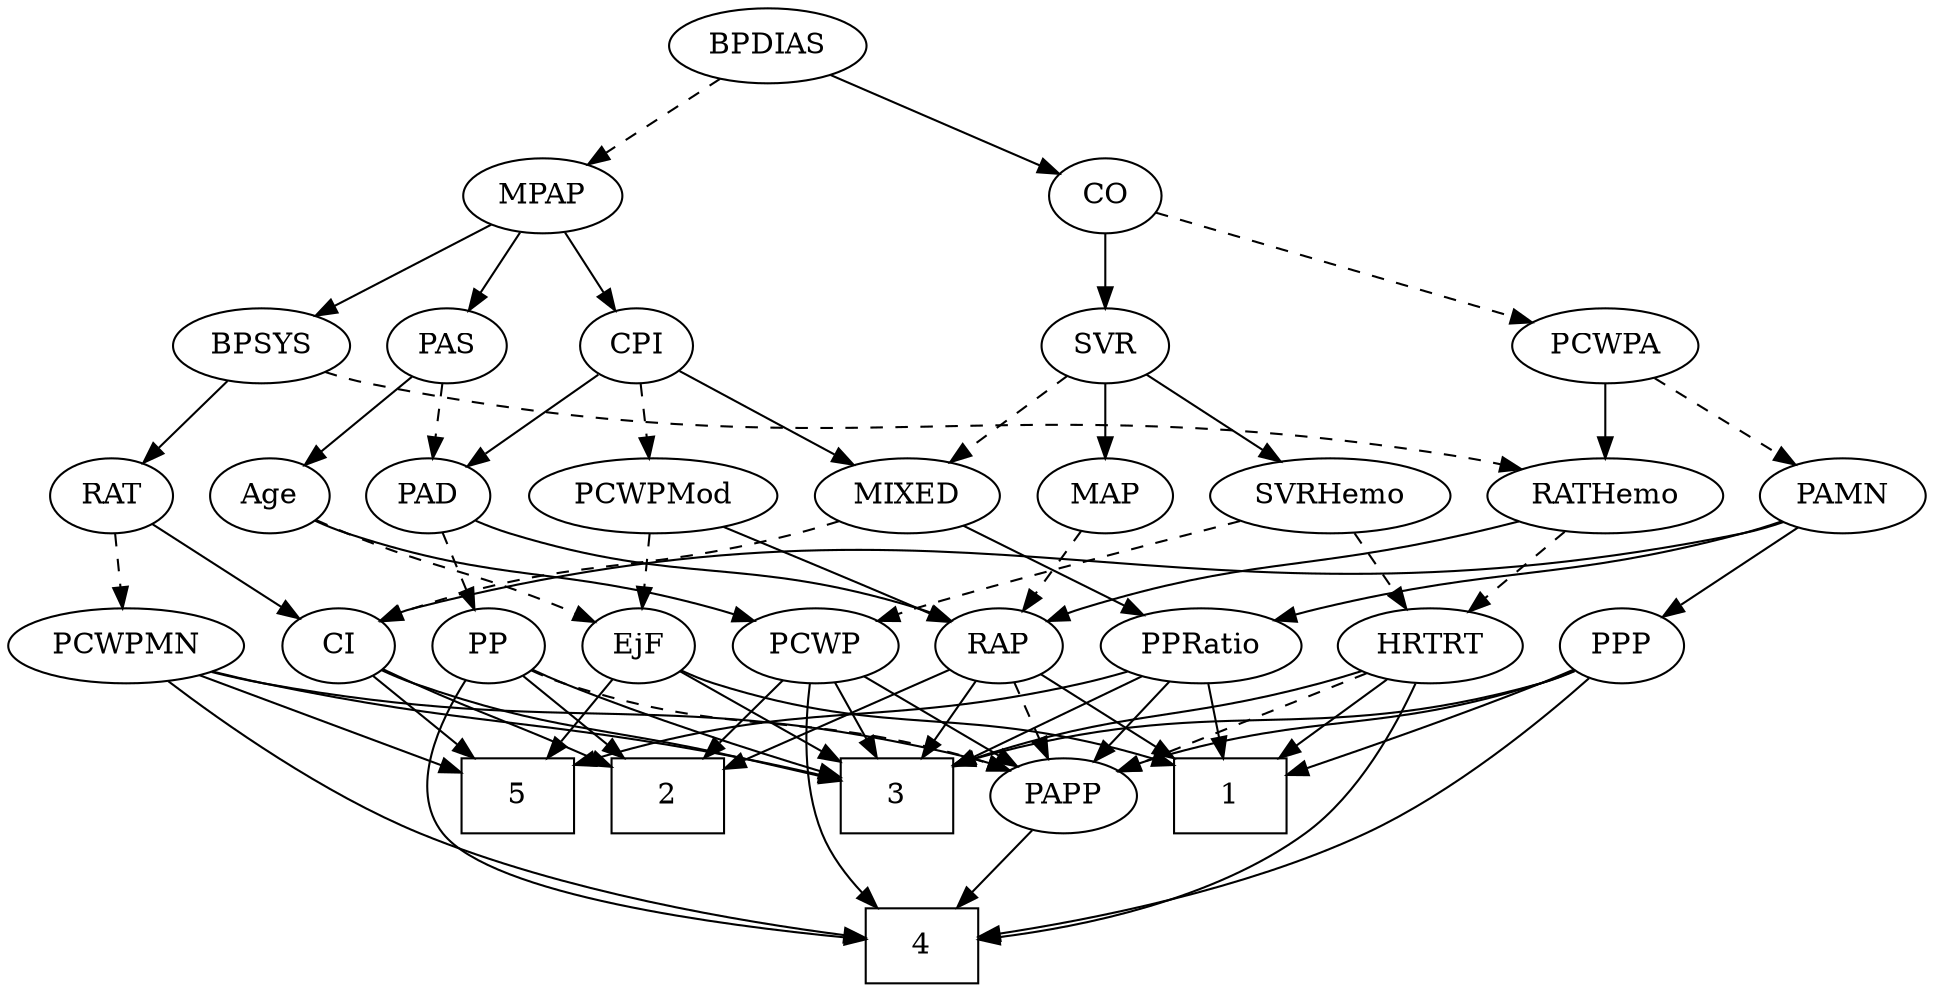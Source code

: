 strict digraph {
	graph [bb="0,0,827.4,468"];
	node [label="\N"];
	1	[height=0.5,
		pos="557,90",
		shape=box,
		width=0.75];
	2	[height=0.5,
		pos="202,90",
		shape=box,
		width=0.75];
	3	[height=0.5,
		pos="398,90",
		shape=box,
		width=0.75];
	4	[height=0.5,
		pos="373,18",
		shape=box,
		width=0.75];
	5	[height=0.5,
		pos="326,90",
		shape=box,
		width=0.75];
	Age	[height=0.5,
		pos="27,234",
		width=0.75];
	EjF	[height=0.5,
		pos="398,162",
		width=0.75];
	Age -> EjF	[pos="e,377.5,174.06 47.497,221.94 52.454,219.65 57.819,217.49 63,216 191.62,178.95 233.38,217.05 362,180 363.94,179.44 365.91,178.79 \
367.87,178.07",
		style=dashed];
	PCWP	[height=0.5,
		pos="128,162",
		width=0.97491];
	Age -> PCWP	[pos="e,108.02,176.85 45.057,220.49 60.132,210.04 81.896,194.95 99.348,182.86",
		style=solid];
	EjF -> 1	[pos="e,529.52,102.52 419.26,150.81 424.09,148.54 429.21,146.16 434,144 462.81,130.99 495.71,116.85 520.23,106.45",
		style=solid];
	EjF -> 3	[pos="e,398,108.1 398,143.7 398,135.98 398,126.71 398,118.11",
		style=solid];
	EjF -> 5	[pos="e,343.6,108.11 383.43,146.83 374.08,137.75 361.7,125.71 350.83,115.14",
		style=solid];
	RAP	[height=0.5,
		pos="471,162",
		width=0.77632];
	RAP -> 1	[pos="e,535.89,108.18 487.58,147.5 498.98,138.23 514.42,125.66 527.85,114.73",
		style=solid];
	RAP -> 2	[pos="e,229.15,96.468 449.39,150.17 444.41,147.93 439.09,145.73 434,144 398.19,131.83 294.92,109.95 239.01,98.484",
		style=solid];
	RAP -> 3	[pos="e,415.94,108.2 455.87,146.5 446.44,137.45 434.07,125.59 423.18,115.15",
		style=solid];
	PAPP	[height=0.5,
		pos="475,90",
		width=0.88464];
	RAP -> PAPP	[pos="e,474.02,108.1 471.99,143.7 472.43,135.98 472.96,126.71 473.45,118.11",
		style=dashed];
	MIXED	[height=0.5,
		pos="382,234",
		width=1.1193];
	PPRatio	[height=0.5,
		pos="557,162",
		width=1.1013];
	MIXED -> PPRatio	[pos="e,528.35,174.46 410.9,221.44 440.37,209.65 486.26,191.3 518.74,178.31",
		style=solid];
	CI	[height=0.5,
		pos="208,162",
		width=0.75];
	MIXED -> CI	[pos="e,229.2,173.33 351.59,222.06 323.45,211.77 280.58,195.64 244,180 242.19,179.23 240.33,178.41 238.47,177.58",
		style=dashed];
	MPAP	[height=0.5,
		pos="314,378",
		width=0.97491];
	BPSYS	[height=0.5,
		pos="355,306",
		width=1.0471];
	MPAP -> BPSYS	[pos="e,345.35,323.47 323.72,360.41 328.62,352.04 334.67,341.71 340.14,332.37",
		style=solid];
	PAS	[height=0.5,
		pos="101,306",
		width=0.75];
	MPAP -> PAS	[pos="e,124.69,314.79 285.27,367.56 246.04,354.67 175.84,331.6 134.34,317.96",
		style=solid];
	CPI	[height=0.5,
		pos="272,306",
		width=0.75];
	MPAP -> CPI	[pos="e,281.59,322.99 304.05,360.41 298.9,351.83 292.51,341.19 286.8,331.67",
		style=solid];
	RATHemo	[height=0.5,
		pos="687,234",
		width=1.3721];
	BPSYS -> RATHemo	[pos="e,650.63,246.23 389.83,298.69 452.96,287.17 583.92,262.94 629,252 632.85,251.07 636.82,250.04 640.8,248.96",
		style=dashed];
	RAT	[height=0.5,
		pos="175,234",
		width=0.75827];
	BPSYS -> RAT	[pos="e,196.18,245.38 325.76,294.39 286.91,280.28 221.9,256.57 211,252 209.18,251.24 207.32,250.44 205.46,249.61",
		style=solid];
	PAD	[height=0.5,
		pos="101,234",
		width=0.79437];
	PAD -> RAP	[pos="e,449.91,174.05 122.69,221.96 127.92,219.68 133.57,217.51 139,216 266.26,180.64 306.92,216 434,180 436.16,179.39 438.34,178.67 440.52,\
177.88",
		style=solid];
	PP	[height=0.5,
		pos="48,162",
		width=0.75];
	PAD -> PP	[pos="e,59.73,178.49 89.238,217.46 82.376,208.4 73.581,196.79 65.878,186.61",
		style=dashed];
	CO	[height=0.5,
		pos="490,378",
		width=0.75];
	SVR	[height=0.5,
		pos="490,306",
		width=0.77632];
	CO -> SVR	[pos="e,490,324.1 490,359.7 490,351.98 490,342.71 490,334.11",
		style=solid];
	PCWPA	[height=0.5,
		pos="687,306",
		width=1.1555];
	CO -> PCWPA	[pos="e,655.89,318.06 513.37,368.7 546.14,357.05 606.21,335.71 646.38,321.43",
		style=dashed];
	PAS -> Age	[pos="e,41.953,249.14 86.025,290.83 75.493,280.87 61.218,267.37 49.345,256.14",
		style=solid];
	PAS -> PAD	[pos="e,101,252.1 101,287.7 101,279.98 101,270.71 101,262.11",
		style=dashed];
	PAMN	[height=0.5,
		pos="791,234",
		width=1.011];
	PPP	[height=0.5,
		pos="739,162",
		width=0.75];
	PAMN -> PPP	[pos="e,750.64,178.67 778.94,216.76 772.35,207.89 764.06,196.74 756.75,186.89",
		style=solid];
	PAMN -> PPRatio	[pos="e,586.82,174.02 762.94,222.11 757.05,219.97 750.85,217.83 745,216 683.68,196.84 666.45,198.74 605,180 602.23,179.15 599.37,178.25 \
596.51,177.3",
		style=solid];
	PAMN -> CI	[pos="e,228.07,174.07 764.14,221.63 757.95,219.42 751.32,217.37 745,216 526.8,168.84 459.94,236.63 244,180 241.83,179.43 239.63,178.73 \
237.44,177.94",
		style=solid];
	RATHemo -> RAP	[pos="e,492.69,173.59 649.94,222.1 598.52,206.96 511.41,181.28 508,180 506.11,179.29 504.19,178.53 502.26,177.74",
		style=solid];
	HRTRT	[height=0.5,
		pos="654,162",
		width=1.1013];
	RATHemo -> HRTRT	[pos="e,661.91,179.79 679.01,216.05 675.2,207.97 670.56,198.12 666.31,189.11",
		style=dashed];
	CPI -> MIXED	[pos="e,359.65,249.22 291.16,292.81 307.71,282.28 331.92,266.87 351.19,254.61",
		style=solid];
	CPI -> PAD	[pos="e,123.44,245.22 248.82,296.1 222.18,285.79 177.23,268.16 139,252 136.94,251.13 134.83,250.22 132.71,249.3",
		style=solid];
	PCWPMod	[height=0.5,
		pos="272,234",
		width=1.4443];
	CPI -> PCWPMod	[pos="e,272,252.1 272,287.7 272,279.98 272,270.71 272,262.11",
		style=dashed];
	PCWPMN	[height=0.5,
		pos="303,162",
		width=1.3902];
	RAT -> PCWPMN	[pos="e,276.6,177.44 195.28,221.91 214.7,211.29 244.4,195.05 267.7,182.31",
		style=dashed];
	RAT -> CI	[pos="e,200.24,179.47 182.82,216.41 186.72,208.13 191.54,197.92 195.9,188.66",
		style=solid];
	SVR -> MIXED	[pos="e,403.84,249.16 470.94,292.65 454.73,282.14 431.17,266.87 412.37,254.68",
		style=dashed];
	SVRHemo	[height=0.5,
		pos="490,234",
		width=1.3902];
	SVR -> SVRHemo	[pos="e,490,252.1 490,287.7 490,279.98 490,270.71 490,262.11",
		style=solid];
	MAP	[height=0.5,
		pos="589,234",
		width=0.84854];
	SVR -> MAP	[pos="e,570.28,248.23 508.16,292.16 523.18,281.54 544.74,266.29 561.82,254.22",
		style=solid];
	PCWPMod -> EjF	[pos="e,377.83,174.21 298.41,218.33 319.03,206.87 347.65,190.97 368.92,179.16",
		style=dashed];
	PCWPMod -> RAP	[pos="e,449.27,173.49 310.41,221.79 343.51,211.81 392.4,196.3 434,180 435.88,179.26 437.79,178.48 439.72,177.67",
		style=solid];
	PCWPA -> PAMN	[pos="e,770.19,249.01 708.55,290.5 723.95,280.13 744.86,266.06 761.76,254.68",
		style=dashed];
	PCWPA -> RATHemo	[pos="e,687,252.1 687,287.7 687,279.98 687,270.71 687,262.11",
		style=solid];
	PCWPMN -> 3	[pos="e,374.64,108.21 324.08,145.46 336.49,136.33 352.41,124.59 366.31,114.35",
		style=solid];
	PCWPMN -> 4	[pos="e,345.63,28.33 294.69,144.16 286.71,125.41 277.54,94.733 290,72 299.91,53.909 318.92,41.098 336.24,32.608",
		style=solid];
	PCWPMN -> 5	[pos="e,320.32,108.28 308.57,144.05 311.16,136.18 314.3,126.62 317.2,117.79",
		style=solid];
	PCWPMN -> PAPP	[pos="e,449.86,101.46 335.06,148.12 361.6,137.43 400.29,121.81 434,108 436.09,107.15 438.23,106.26 440.39,105.37",
		style=solid];
	SVRHemo -> PCWP	[pos="e,154.2,174.26 453.38,221.57 446.02,219.52 438.3,217.55 431,216 317.32,191.85 284.51,209.14 172,180 169.34,179.31 166.62,178.51 \
163.91,177.64",
		style=dashed];
	SVRHemo -> HRTRT	[pos="e,626.16,174.88 521.23,219.67 548.45,208.05 587.98,191.18 616.82,178.87",
		style=dashed];
	BPDIAS	[height=0.5,
		pos="381,450",
		width=1.1735];
	BPDIAS -> MPAP	[pos="e,329.14,394.82 365.8,433.12 357.06,423.99 345.93,412.36 336.22,402.22",
		style=dashed];
	BPDIAS -> CO	[pos="e,470.98,391.21 403.32,434.67 420.45,423.67 444.18,408.42 462.49,396.67",
		style=solid];
	MAP -> RAP	[pos="e,490.83,174.76 568.18,220.65 549.16,209.36 520.86,192.58 499.7,180.03",
		style=dashed];
	PP -> 2	[pos="e,174.75,103.06 69.289,150.86 74.118,148.59 79.229,146.2 84,144 111.25,131.45 142.19,117.56 165.56,107.15",
		style=solid];
	PP -> 3	[pos="e,370.83,104.91 68.507,149.97 73.463,147.69 78.826,145.52 84,144 200.41,109.9 240.33,141.28 360.86,107.77",
		style=solid];
	PP -> 4	[pos="e,345.71,20.385 59.365,145.46 74.982,125.29 105.03,90.49 139,72 202.57,37.396 287.64,25.35 335.74,21.181",
		style=solid];
	PP -> PAPP	[pos="e,451.12,102.26 68.478,149.87 73.436,147.59 78.807,145.45 84,144 234.63,102.01 282.4,146.35 434,108 436.48,107.37 439.01,106.62 \
441.54,105.79",
		style=dashed];
	PPP -> 1	[pos="e,584.2,100.03 717.83,150.6 712.99,148.34 707.85,146.02 703,144 666.32,128.72 623.5,113.47 593.76,103.28",
		style=solid];
	PPP -> 3	[pos="e,425.17,104.89 718.49,149.99 713.53,147.7 708.17,145.53 703,144 590.37,110.74 551.72,140.5 434.85,107.7",
		style=solid];
	PPP -> 4	[pos="e,400.13,20.813 724.69,146.51 704.09,126.55 664.04,90.904 623,72 552.08,39.332 460.53,26.532 410.22,21.722",
		style=solid];
	PPP -> PAPP	[pos="e,500.55,101.26 718.42,150.22 713.46,147.92 708.12,145.69 703,144 624.68,118.2 600.37,130.36 521,108 517.43,106.99 513.74,105.84 \
510.08,104.61",
		style=solid];
	PPRatio -> 1	[pos="e,557,108.1 557,143.7 557,135.98 557,126.71 557,118.11",
		style=solid];
	PPRatio -> 3	[pos="e,425.08,103.91 528.54,149.07 505.49,139.32 471.97,125 434.65,108.23",
		style=solid];
	PPRatio -> 5	[pos="e,353.28,104.57 527.08,150.13 520.81,147.99 514.22,145.84 508,144 446.92,125.92 426.85,129.93 363.02,108",
		style=solid];
	PPRatio -> PAPP	[pos="e,491.92,105.44 539.21,145.81 527.69,135.98 512.54,123.04 499.84,112.21",
		style=solid];
	PCWP -> 2	[pos="e,183.89,108.13 144.06,145.81 153.5,136.88 165.65,125.38 176.39,115.23",
		style=solid];
	PCWP -> 3	[pos="e,370.78,104.73 154.26,149.96 160.04,147.78 166.17,145.66 172,144 251.66,121.27 278.34,133.59 361.21,107.8",
		style=solid];
	PCWP -> 4	[pos="e,345.74,18.666 130.64,143.91 134.68,123.74 144.32,90.595 166,72 214.1,30.747 290.16,20.949 335.46,18.996",
		style=solid];
	PCWP -> PAPP	[pos="e,451.08,102.12 154.2,149.74 159.98,147.57 166.13,145.51 172,144 285.81,114.62 320.56,138.76 434,108 436.47,107.33 438.99,106.55 \
441.51,105.69",
		style=solid];
	CI -> 2	[pos="e,203.47,108.1 206.52,143.7 205.86,135.98 205.06,126.71 204.32,118.11",
		style=solid];
	CI -> 3	[pos="e,370.66,104.41 229.1,150.41 233.94,148.16 239.1,145.89 244,144 292.35,125.32 309.03,127.44 361.23,108.01",
		style=solid];
	CI -> 5	[pos="e,298.98,107.03 227.49,149.44 244.48,139.36 269.56,124.48 290.17,112.26",
		style=solid];
	PAPP -> 4	[pos="e,398.03,36.18 455.33,75.503 441.56,66.05 422.81,53.181 406.68,42.111",
		style=solid];
	HRTRT -> 1	[pos="e,580.61,108.04 633.43,146.15 620.51,136.83 603.57,124.61 588.92,114.04",
		style=solid];
	HRTRT -> 3	[pos="e,425.24,104.68 624.5,149.85 618.43,147.76 612.04,145.69 606,144 533.88,123.78 510,132.08 435.14,107.95",
		style=solid];
	HRTRT -> 4	[pos="e,400.21,19.439 647.02,144.09 637.73,123.78 619.38,90.171 593,72 537.32,33.647 457.08,22.908 410.46,19.988",
		style=solid];
	HRTRT -> PAPP	[pos="e,500.38,100.92 624.84,149.6 593.37,137.29 543.28,117.7 509.78,104.6",
		style=dashed];
}
